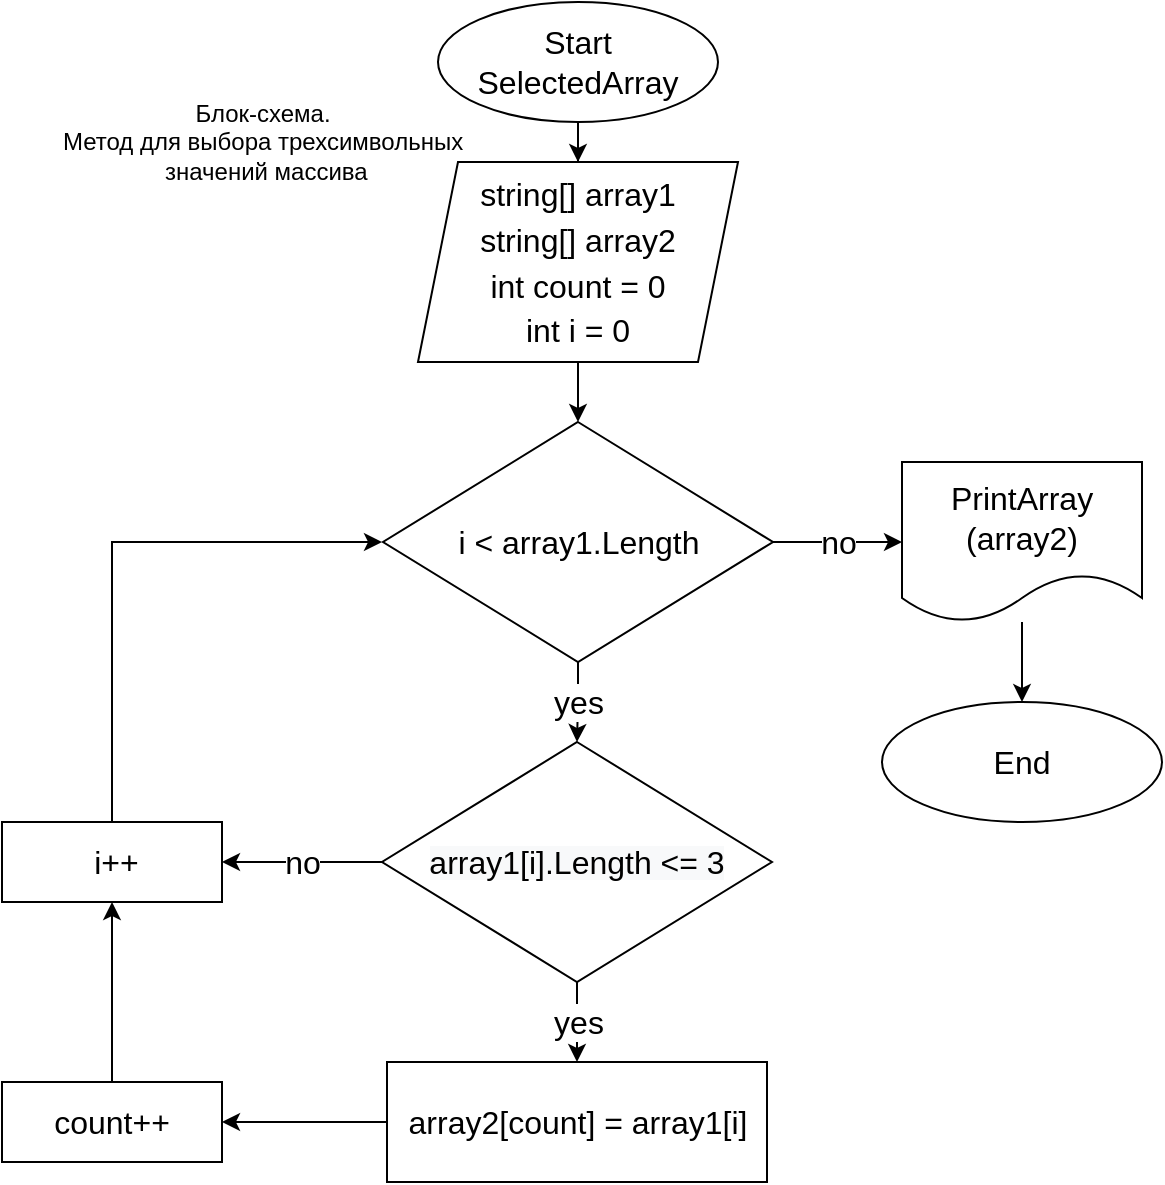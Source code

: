 <mxfile version="20.6.2"><diagram id="ftwTorCf75Ng3-xsEoSY" name="Страница 1"><mxGraphModel dx="1138" dy="636" grid="1" gridSize="10" guides="1" tooltips="1" connect="1" arrows="1" fold="1" page="1" pageScale="1" pageWidth="827" pageHeight="1169" math="0" shadow="0"><root><mxCell id="0"/><mxCell id="1" parent="0"/><mxCell id="yd4r63AL-reGljYlzRZo-28" value="" style="edgeStyle=orthogonalEdgeStyle;rounded=0;orthogonalLoop=1;jettySize=auto;html=1;fontSize=16;entryX=0.5;entryY=0;entryDx=0;entryDy=0;" edge="1" parent="1" source="LLttQz5o2NacOyV093xg-21" target="yd4r63AL-reGljYlzRZo-42"><mxGeometry relative="1" as="geometry"><mxPoint x="378" y="240" as="targetPoint"/></mxGeometry></mxCell><mxCell id="LLttQz5o2NacOyV093xg-21" value="&lt;font style=&quot;font-size: 16px;&quot;&gt;string[] array1&lt;br&gt;string[] array2&lt;br&gt;int count = 0&lt;br&gt;int i = 0&lt;br&gt;&lt;/font&gt;" style="shape=parallelogram;perimeter=parallelogramPerimeter;whiteSpace=wrap;html=1;fixedSize=1;fontSize=19;" parent="1" vertex="1"><mxGeometry x="298" y="100" width="160" height="100" as="geometry"/></mxCell><mxCell id="yd4r63AL-reGljYlzRZo-18" style="edgeStyle=orthogonalEdgeStyle;rounded=0;orthogonalLoop=1;jettySize=auto;html=1;" edge="1" parent="1" source="LLttQz5o2NacOyV093xg-30" target="yd4r63AL-reGljYlzRZo-17"><mxGeometry relative="1" as="geometry"><Array as="points"><mxPoint x="220" y="580"/><mxPoint x="220" y="580"/></Array></mxGeometry></mxCell><mxCell id="LLttQz5o2NacOyV093xg-30" value="array2[count] = array1[i]" style="rounded=0;whiteSpace=wrap;html=1;fontSize=16;" parent="1" vertex="1"><mxGeometry x="282.5" y="550" width="190" height="60" as="geometry"/></mxCell><mxCell id="yd4r63AL-reGljYlzRZo-11" value="" style="edgeStyle=orthogonalEdgeStyle;rounded=0;orthogonalLoop=1;jettySize=auto;html=1;" edge="1" parent="1" source="jyQiIK4RaEgiW2Qyh3sv-2" target="LLttQz5o2NacOyV093xg-21"><mxGeometry relative="1" as="geometry"/></mxCell><mxCell id="jyQiIK4RaEgiW2Qyh3sv-2" value="&lt;font style=&quot;font-size: 16px;&quot;&gt;Start&lt;br&gt;SelectedArray&lt;br&gt;&lt;/font&gt;" style="ellipse;whiteSpace=wrap;html=1;" parent="1" vertex="1"><mxGeometry x="308" y="20" width="140" height="60" as="geometry"/></mxCell><mxCell id="hCQHDax9AJ7vZni9wkt4-4" value="Блок-схема. &lt;br&gt;Метод для выбора трехсимвольных&lt;br&gt;&amp;nbsp;значений массива" style="text;html=1;align=center;verticalAlign=middle;resizable=0;points=[];autosize=1;strokeColor=none;fillColor=none;" parent="1" vertex="1"><mxGeometry x="110" y="60" width="220" height="60" as="geometry"/></mxCell><mxCell id="yd4r63AL-reGljYlzRZo-29" value="" style="edgeStyle=orthogonalEdgeStyle;rounded=0;orthogonalLoop=1;jettySize=auto;html=1;fontSize=16;" edge="1" parent="1" source="yd4r63AL-reGljYlzRZo-14" target="LLttQz5o2NacOyV093xg-30"><mxGeometry relative="1" as="geometry"/></mxCell><mxCell id="yd4r63AL-reGljYlzRZo-30" value="yes" style="edgeLabel;html=1;align=center;verticalAlign=middle;resizable=0;points=[];fontSize=16;" vertex="1" connectable="0" parent="yd4r63AL-reGljYlzRZo-29"><mxGeometry relative="1" as="geometry"><mxPoint as="offset"/></mxGeometry></mxCell><mxCell id="yd4r63AL-reGljYlzRZo-34" value="no" style="edgeStyle=orthogonalEdgeStyle;rounded=0;orthogonalLoop=1;jettySize=auto;html=1;fontSize=16;" edge="1" parent="1" source="yd4r63AL-reGljYlzRZo-14" target="yd4r63AL-reGljYlzRZo-31"><mxGeometry relative="1" as="geometry"/></mxCell><mxCell id="yd4r63AL-reGljYlzRZo-14" value="&lt;span style=&quot;color: rgb(0, 0, 0); font-family: Helvetica; font-size: 16px; font-style: normal; font-variant-ligatures: normal; font-variant-caps: normal; font-weight: 400; letter-spacing: normal; orphans: 2; text-align: center; text-indent: 0px; text-transform: none; widows: 2; word-spacing: 0px; -webkit-text-stroke-width: 0px; background-color: rgb(248, 249, 250); text-decoration-thickness: initial; text-decoration-style: initial; text-decoration-color: initial; float: none; display: inline !important;&quot;&gt;array1[i].Length &amp;lt;= 3&lt;/span&gt;" style="rhombus;whiteSpace=wrap;html=1;" vertex="1" parent="1"><mxGeometry x="280" y="390" width="195" height="120" as="geometry"/></mxCell><mxCell id="yd4r63AL-reGljYlzRZo-32" value="" style="edgeStyle=orthogonalEdgeStyle;rounded=0;orthogonalLoop=1;jettySize=auto;html=1;fontSize=16;" edge="1" parent="1" source="yd4r63AL-reGljYlzRZo-17" target="yd4r63AL-reGljYlzRZo-31"><mxGeometry relative="1" as="geometry"/></mxCell><mxCell id="yd4r63AL-reGljYlzRZo-17" value="count++" style="rounded=0;whiteSpace=wrap;html=1;fontSize=16;" vertex="1" parent="1"><mxGeometry x="90" y="560" width="110" height="40" as="geometry"/></mxCell><mxCell id="yd4r63AL-reGljYlzRZo-33" style="edgeStyle=orthogonalEdgeStyle;rounded=0;orthogonalLoop=1;jettySize=auto;html=1;fontSize=16;" edge="1" parent="1" source="yd4r63AL-reGljYlzRZo-31"><mxGeometry relative="1" as="geometry"><mxPoint x="280" y="290" as="targetPoint"/><Array as="points"><mxPoint x="145" y="290"/><mxPoint x="258" y="290"/></Array></mxGeometry></mxCell><mxCell id="yd4r63AL-reGljYlzRZo-31" value="&amp;nbsp;i++" style="rounded=0;whiteSpace=wrap;html=1;fontSize=16;" vertex="1" parent="1"><mxGeometry x="90" y="430" width="110" height="40" as="geometry"/></mxCell><mxCell id="yd4r63AL-reGljYlzRZo-46" value="yes" style="edgeStyle=orthogonalEdgeStyle;rounded=0;orthogonalLoop=1;jettySize=auto;html=1;fontSize=16;" edge="1" parent="1" source="yd4r63AL-reGljYlzRZo-42" target="yd4r63AL-reGljYlzRZo-14"><mxGeometry relative="1" as="geometry"/></mxCell><mxCell id="yd4r63AL-reGljYlzRZo-48" value="no" style="edgeStyle=orthogonalEdgeStyle;rounded=0;orthogonalLoop=1;jettySize=auto;html=1;fontSize=16;" edge="1" parent="1" source="yd4r63AL-reGljYlzRZo-42"><mxGeometry relative="1" as="geometry"><mxPoint x="540" y="290" as="targetPoint"/></mxGeometry></mxCell><mxCell id="yd4r63AL-reGljYlzRZo-42" value="&lt;span style=&quot;font-size: 16px;&quot;&gt;i &amp;lt; array1.Length&lt;/span&gt;" style="rhombus;whiteSpace=wrap;html=1;" vertex="1" parent="1"><mxGeometry x="280.5" y="230" width="195" height="120" as="geometry"/></mxCell><mxCell id="yd4r63AL-reGljYlzRZo-51" value="" style="edgeStyle=orthogonalEdgeStyle;rounded=0;orthogonalLoop=1;jettySize=auto;html=1;fontSize=16;" edge="1" parent="1" source="yd4r63AL-reGljYlzRZo-49" target="yd4r63AL-reGljYlzRZo-50"><mxGeometry relative="1" as="geometry"/></mxCell><mxCell id="yd4r63AL-reGljYlzRZo-49" value="PrintArray&lt;br&gt;(array2)" style="shape=document;whiteSpace=wrap;html=1;boundedLbl=1;fontSize=16;" vertex="1" parent="1"><mxGeometry x="540" y="250" width="120" height="80" as="geometry"/></mxCell><mxCell id="yd4r63AL-reGljYlzRZo-50" value="&lt;font style=&quot;font-size: 16px;&quot;&gt;End&lt;br&gt;&lt;/font&gt;" style="ellipse;whiteSpace=wrap;html=1;" vertex="1" parent="1"><mxGeometry x="530" y="370" width="140" height="60" as="geometry"/></mxCell></root></mxGraphModel></diagram></mxfile>